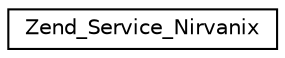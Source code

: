 digraph G
{
  edge [fontname="Helvetica",fontsize="10",labelfontname="Helvetica",labelfontsize="10"];
  node [fontname="Helvetica",fontsize="10",shape=record];
  rankdir="LR";
  Node1 [label="Zend_Service_Nirvanix",height=0.2,width=0.4,color="black", fillcolor="white", style="filled",URL="$class_zend___service___nirvanix.html"];
}

